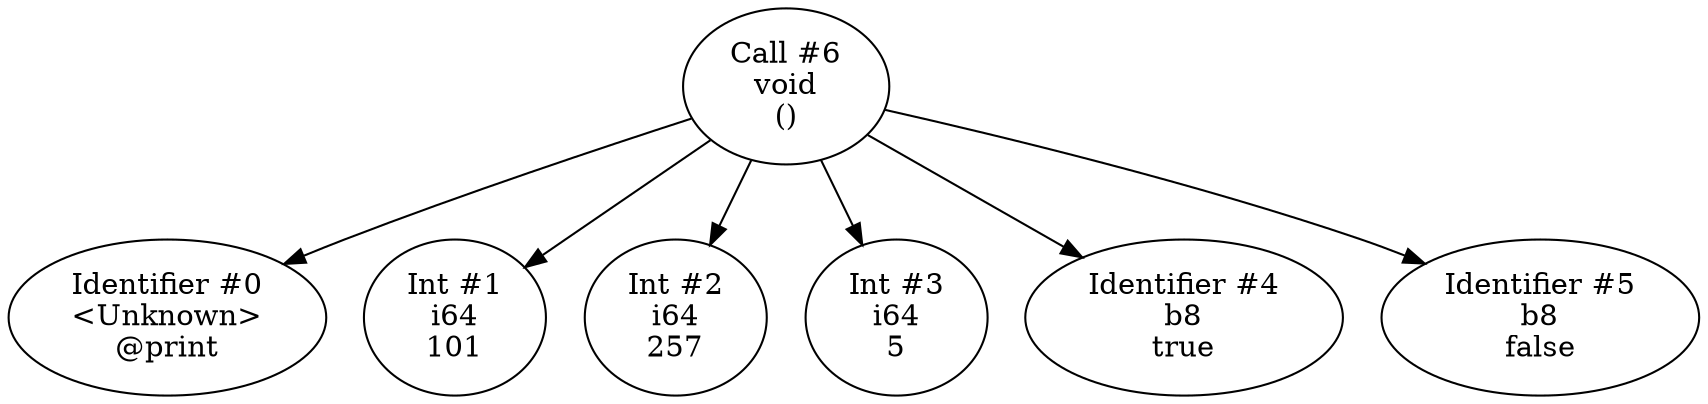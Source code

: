 digraph Ast {
    "Call #6\nvoid\n()" -> "Identifier #0\n<Unknown>\n@print"
    "Call #6\nvoid\n()" -> "Int #1\ni64\n101"
    "Call #6\nvoid\n()" -> "Int #2\ni64\n257"
    "Call #6\nvoid\n()" -> "Int #3\ni64\n5"
    "Call #6\nvoid\n()" -> "Identifier #4\nb8\ntrue"
    "Call #6\nvoid\n()" -> "Identifier #5\nb8\nfalse"
}
